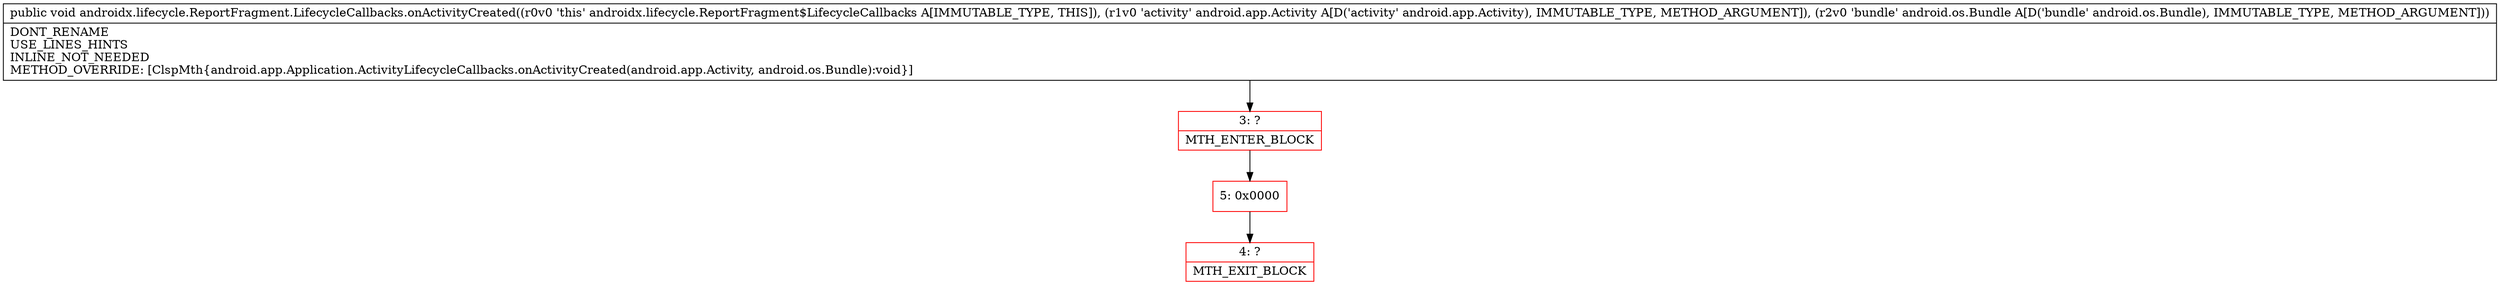 digraph "CFG forandroidx.lifecycle.ReportFragment.LifecycleCallbacks.onActivityCreated(Landroid\/app\/Activity;Landroid\/os\/Bundle;)V" {
subgraph cluster_Region_1477128311 {
label = "R(0)";
node [shape=record,color=blue];
}
Node_3 [shape=record,color=red,label="{3\:\ ?|MTH_ENTER_BLOCK\l}"];
Node_5 [shape=record,color=red,label="{5\:\ 0x0000}"];
Node_4 [shape=record,color=red,label="{4\:\ ?|MTH_EXIT_BLOCK\l}"];
MethodNode[shape=record,label="{public void androidx.lifecycle.ReportFragment.LifecycleCallbacks.onActivityCreated((r0v0 'this' androidx.lifecycle.ReportFragment$LifecycleCallbacks A[IMMUTABLE_TYPE, THIS]), (r1v0 'activity' android.app.Activity A[D('activity' android.app.Activity), IMMUTABLE_TYPE, METHOD_ARGUMENT]), (r2v0 'bundle' android.os.Bundle A[D('bundle' android.os.Bundle), IMMUTABLE_TYPE, METHOD_ARGUMENT]))  | DONT_RENAME\lUSE_LINES_HINTS\lINLINE_NOT_NEEDED\lMETHOD_OVERRIDE: [ClspMth\{android.app.Application.ActivityLifecycleCallbacks.onActivityCreated(android.app.Activity, android.os.Bundle):void\}]\l}"];
MethodNode -> Node_3;Node_3 -> Node_5;
Node_5 -> Node_4;
}

